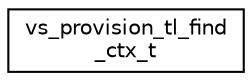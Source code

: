 digraph "Graphical Class Hierarchy"
{
 // LATEX_PDF_SIZE
  edge [fontname="Helvetica",fontsize="10",labelfontname="Helvetica",labelfontsize="10"];
  node [fontname="Helvetica",fontsize="10",shape=record];
  rankdir="LR";
  Node0 [label="vs_provision_tl_find\l_ctx_t",height=0.2,width=0.4,color="black", fillcolor="white", style="filled",URL="$structvs__provision__tl__find__ctx__t.html",tooltip="Find context."];
}
